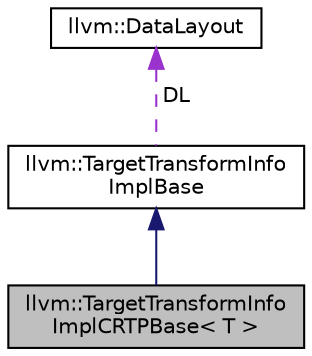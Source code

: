 digraph "llvm::TargetTransformInfoImplCRTPBase&lt; T &gt;"
{
 // LATEX_PDF_SIZE
  bgcolor="transparent";
  edge [fontname="Helvetica",fontsize="10",labelfontname="Helvetica",labelfontsize="10"];
  node [fontname="Helvetica",fontsize="10",shape="box"];
  Node1 [label="llvm::TargetTransformInfo\lImplCRTPBase\< T \>",height=0.2,width=0.4,color="black", fillcolor="grey75", style="filled", fontcolor="black",tooltip="CRTP base class for use as a mix-in that aids implementing a TargetTransformInfo-compatible class."];
  Node2 -> Node1 [dir="back",color="midnightblue",fontsize="10",style="solid",fontname="Helvetica"];
  Node2 [label="llvm::TargetTransformInfo\lImplBase",height=0.2,width=0.4,color="black",URL="$classllvm_1_1TargetTransformInfoImplBase.html",tooltip="Base class for use as a mix-in that aids implementing a TargetTransformInfo-compatible class."];
  Node3 -> Node2 [dir="back",color="darkorchid3",fontsize="10",style="dashed",label=" DL" ,fontname="Helvetica"];
  Node3 [label="llvm::DataLayout",height=0.2,width=0.4,color="black",URL="$classllvm_1_1DataLayout.html",tooltip="A parsed version of the target data layout string in and methods for querying it."];
}
